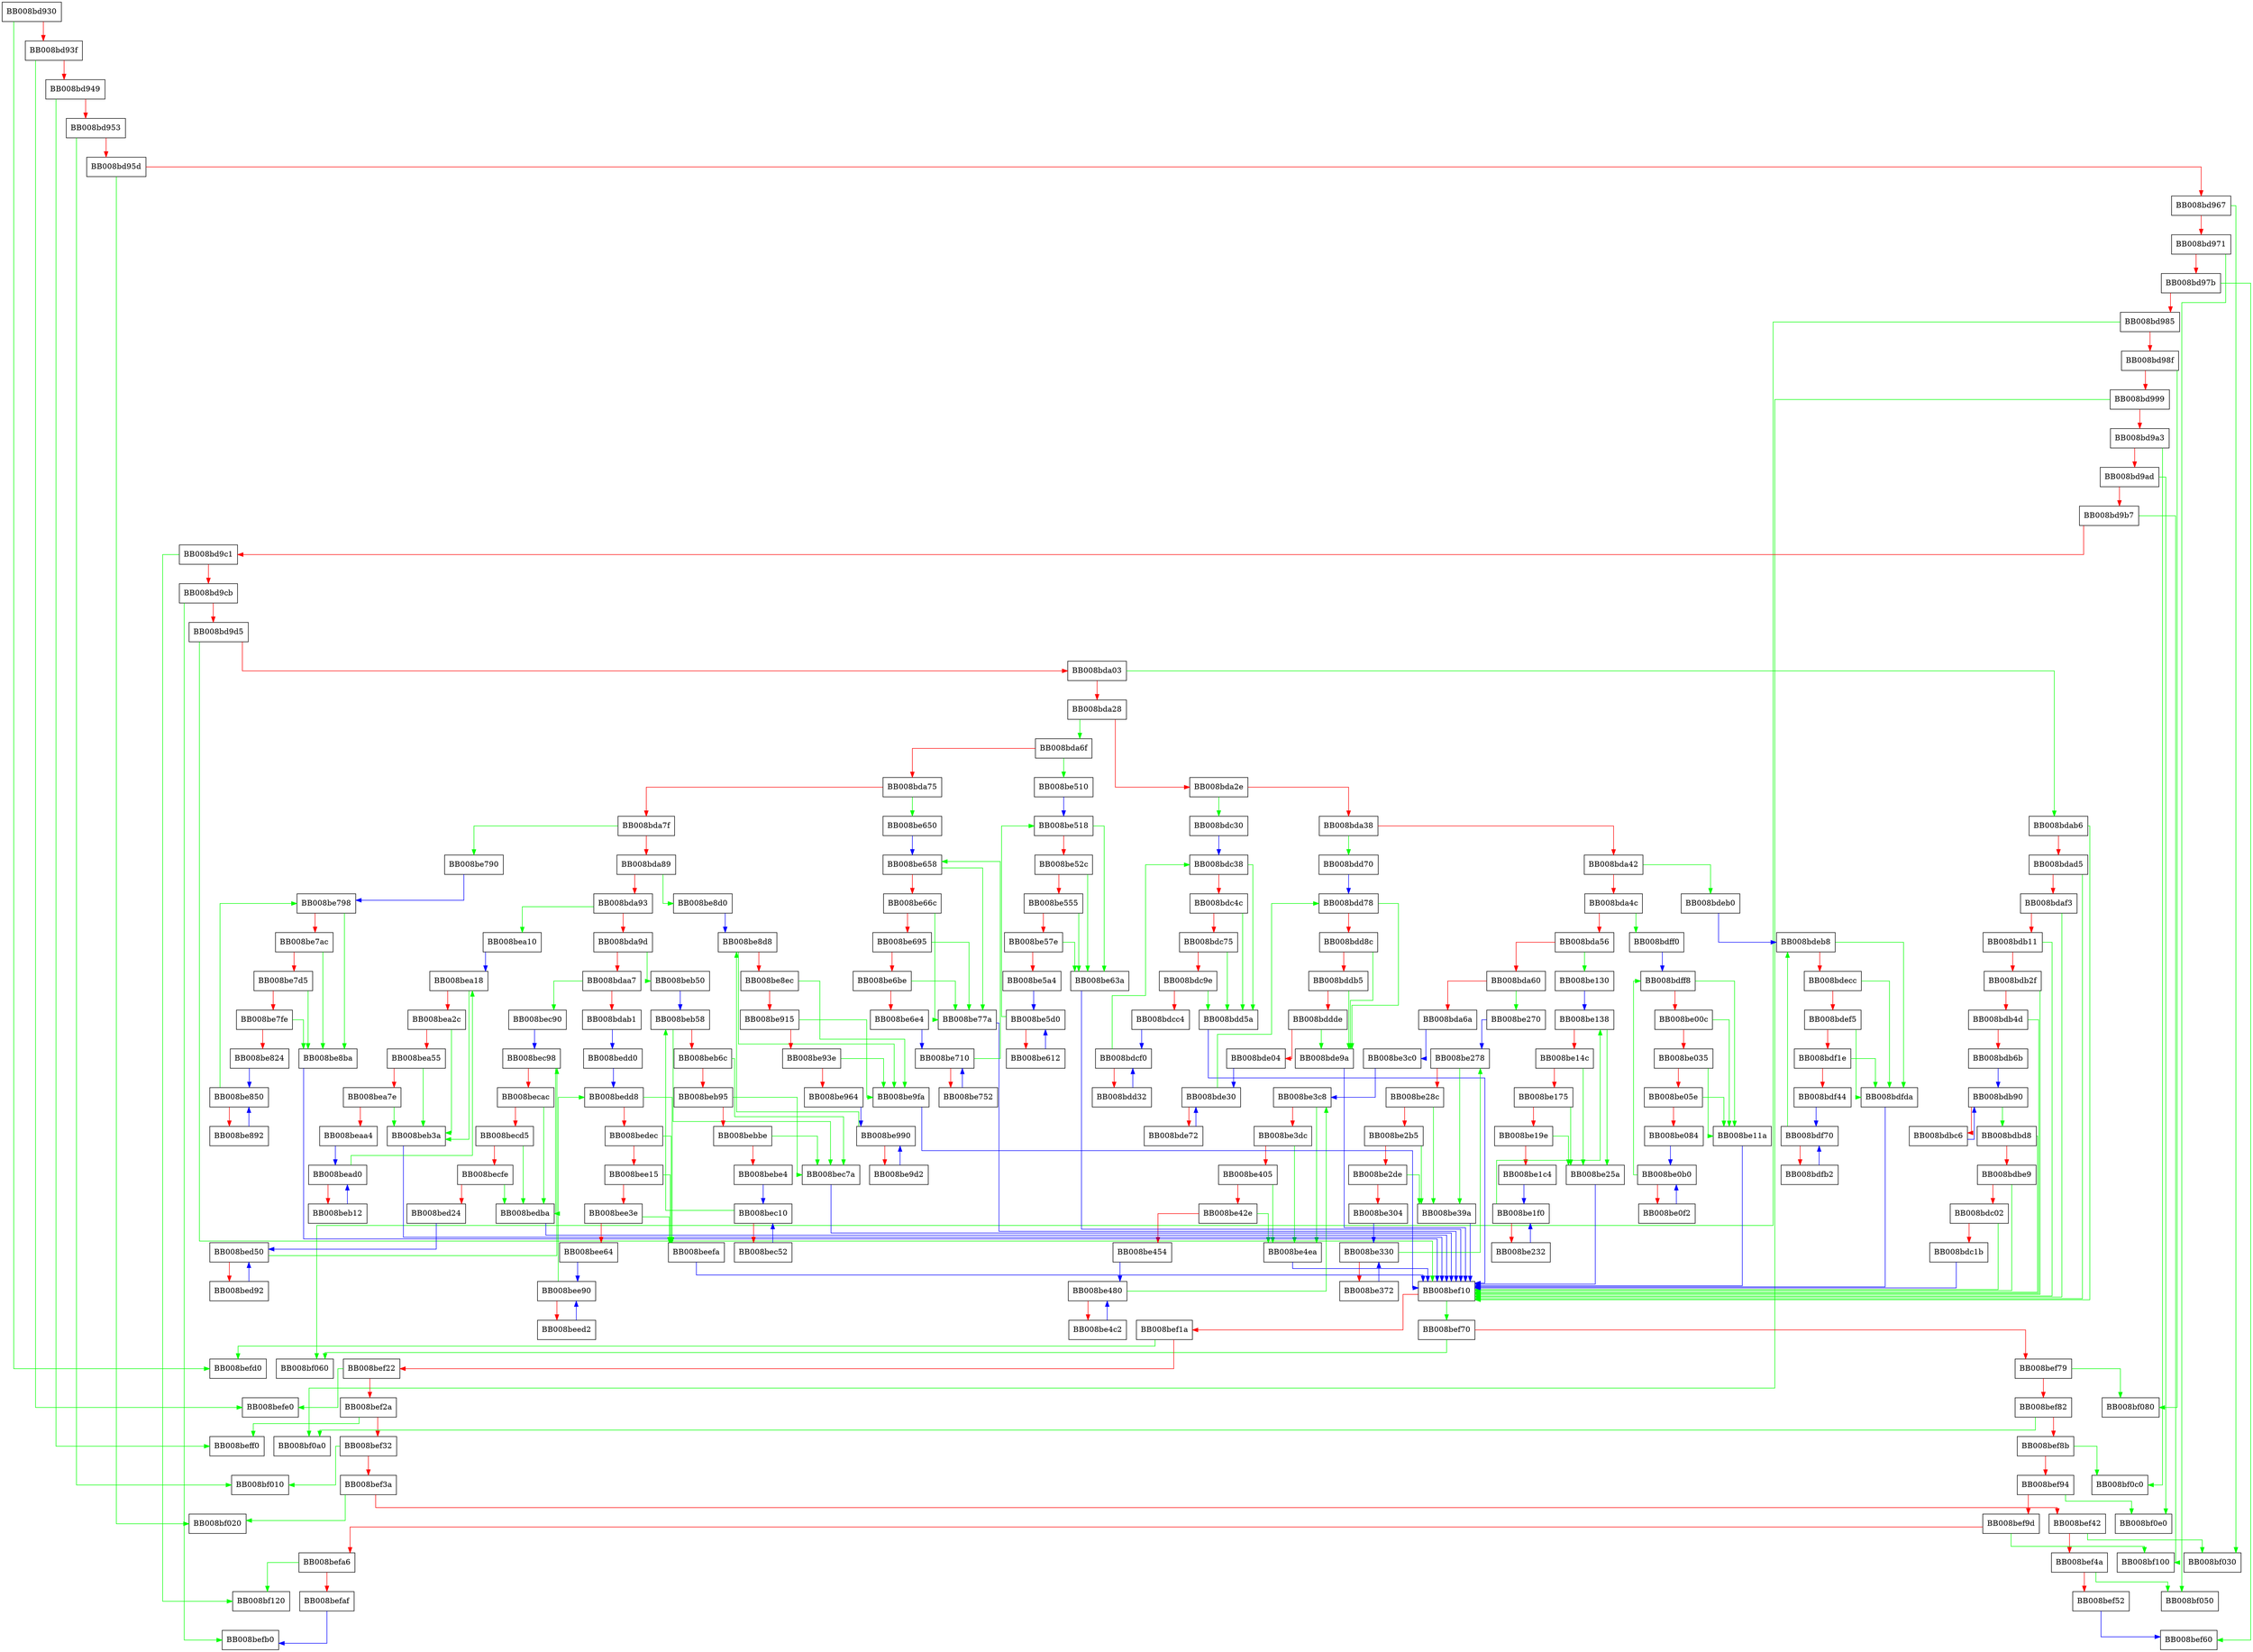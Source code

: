 digraph __stpcpy_ssse3 {
  node [shape="box"];
  graph [splines=ortho];
  BB008bd930 -> BB008befd0 [color="green"];
  BB008bd930 -> BB008bd93f [color="red"];
  BB008bd93f -> BB008befe0 [color="green"];
  BB008bd93f -> BB008bd949 [color="red"];
  BB008bd949 -> BB008beff0 [color="green"];
  BB008bd949 -> BB008bd953 [color="red"];
  BB008bd953 -> BB008bf010 [color="green"];
  BB008bd953 -> BB008bd95d [color="red"];
  BB008bd95d -> BB008bf020 [color="green"];
  BB008bd95d -> BB008bd967 [color="red"];
  BB008bd967 -> BB008bf030 [color="green"];
  BB008bd967 -> BB008bd971 [color="red"];
  BB008bd971 -> BB008bf050 [color="green"];
  BB008bd971 -> BB008bd97b [color="red"];
  BB008bd97b -> BB008bef60 [color="green"];
  BB008bd97b -> BB008bd985 [color="red"];
  BB008bd985 -> BB008bf060 [color="green"];
  BB008bd985 -> BB008bd98f [color="red"];
  BB008bd98f -> BB008bf080 [color="green"];
  BB008bd98f -> BB008bd999 [color="red"];
  BB008bd999 -> BB008bf0a0 [color="green"];
  BB008bd999 -> BB008bd9a3 [color="red"];
  BB008bd9a3 -> BB008bf0c0 [color="green"];
  BB008bd9a3 -> BB008bd9ad [color="red"];
  BB008bd9ad -> BB008bf0e0 [color="green"];
  BB008bd9ad -> BB008bd9b7 [color="red"];
  BB008bd9b7 -> BB008bf100 [color="green"];
  BB008bd9b7 -> BB008bd9c1 [color="red"];
  BB008bd9c1 -> BB008bf120 [color="green"];
  BB008bd9c1 -> BB008bd9cb [color="red"];
  BB008bd9cb -> BB008befb0 [color="green"];
  BB008bd9cb -> BB008bd9d5 [color="red"];
  BB008bd9d5 -> BB008bef10 [color="green"];
  BB008bd9d5 -> BB008bda03 [color="red"];
  BB008bda03 -> BB008bdab6 [color="green"];
  BB008bda03 -> BB008bda28 [color="red"];
  BB008bda28 -> BB008bda6f [color="green"];
  BB008bda28 -> BB008bda2e [color="red"];
  BB008bda2e -> BB008bdc30 [color="green"];
  BB008bda2e -> BB008bda38 [color="red"];
  BB008bda38 -> BB008bdd70 [color="green"];
  BB008bda38 -> BB008bda42 [color="red"];
  BB008bda42 -> BB008bdeb0 [color="green"];
  BB008bda42 -> BB008bda4c [color="red"];
  BB008bda4c -> BB008bdff0 [color="green"];
  BB008bda4c -> BB008bda56 [color="red"];
  BB008bda56 -> BB008be130 [color="green"];
  BB008bda56 -> BB008bda60 [color="red"];
  BB008bda60 -> BB008be270 [color="green"];
  BB008bda60 -> BB008bda6a [color="red"];
  BB008bda6a -> BB008be3c0 [color="blue"];
  BB008bda6f -> BB008be510 [color="green"];
  BB008bda6f -> BB008bda75 [color="red"];
  BB008bda75 -> BB008be650 [color="green"];
  BB008bda75 -> BB008bda7f [color="red"];
  BB008bda7f -> BB008be790 [color="green"];
  BB008bda7f -> BB008bda89 [color="red"];
  BB008bda89 -> BB008be8d0 [color="green"];
  BB008bda89 -> BB008bda93 [color="red"];
  BB008bda93 -> BB008bea10 [color="green"];
  BB008bda93 -> BB008bda9d [color="red"];
  BB008bda9d -> BB008beb50 [color="green"];
  BB008bda9d -> BB008bdaa7 [color="red"];
  BB008bdaa7 -> BB008bec90 [color="green"];
  BB008bdaa7 -> BB008bdab1 [color="red"];
  BB008bdab1 -> BB008bedd0 [color="blue"];
  BB008bdab6 -> BB008bef10 [color="green"];
  BB008bdab6 -> BB008bdad5 [color="red"];
  BB008bdad5 -> BB008bef10 [color="green"];
  BB008bdad5 -> BB008bdaf3 [color="red"];
  BB008bdaf3 -> BB008bef10 [color="green"];
  BB008bdaf3 -> BB008bdb11 [color="red"];
  BB008bdb11 -> BB008bef10 [color="green"];
  BB008bdb11 -> BB008bdb2f [color="red"];
  BB008bdb2f -> BB008bef10 [color="green"];
  BB008bdb2f -> BB008bdb4d [color="red"];
  BB008bdb4d -> BB008bef10 [color="green"];
  BB008bdb4d -> BB008bdb6b [color="red"];
  BB008bdb6b -> BB008bdb90 [color="blue"];
  BB008bdb90 -> BB008bdbd8 [color="green"];
  BB008bdb90 -> BB008bdbc6 [color="red"];
  BB008bdbc6 -> BB008bdb90 [color="blue"];
  BB008bdbd8 -> BB008bef10 [color="green"];
  BB008bdbd8 -> BB008bdbe9 [color="red"];
  BB008bdbe9 -> BB008bef10 [color="green"];
  BB008bdbe9 -> BB008bdc02 [color="red"];
  BB008bdc02 -> BB008bef10 [color="green"];
  BB008bdc02 -> BB008bdc1b [color="red"];
  BB008bdc1b -> BB008bef10 [color="blue"];
  BB008bdc30 -> BB008bdc38 [color="blue"];
  BB008bdc38 -> BB008bdd5a [color="green"];
  BB008bdc38 -> BB008bdc4c [color="red"];
  BB008bdc4c -> BB008bdd5a [color="green"];
  BB008bdc4c -> BB008bdc75 [color="red"];
  BB008bdc75 -> BB008bdd5a [color="green"];
  BB008bdc75 -> BB008bdc9e [color="red"];
  BB008bdc9e -> BB008bdd5a [color="green"];
  BB008bdc9e -> BB008bdcc4 [color="red"];
  BB008bdcc4 -> BB008bdcf0 [color="blue"];
  BB008bdcf0 -> BB008bdc38 [color="green"];
  BB008bdcf0 -> BB008bdd32 [color="red"];
  BB008bdd32 -> BB008bdcf0 [color="blue"];
  BB008bdd5a -> BB008bef10 [color="blue"];
  BB008bdd70 -> BB008bdd78 [color="blue"];
  BB008bdd78 -> BB008bde9a [color="green"];
  BB008bdd78 -> BB008bdd8c [color="red"];
  BB008bdd8c -> BB008bde9a [color="green"];
  BB008bdd8c -> BB008bddb5 [color="red"];
  BB008bddb5 -> BB008bde9a [color="green"];
  BB008bddb5 -> BB008bddde [color="red"];
  BB008bddde -> BB008bde9a [color="green"];
  BB008bddde -> BB008bde04 [color="red"];
  BB008bde04 -> BB008bde30 [color="blue"];
  BB008bde30 -> BB008bdd78 [color="green"];
  BB008bde30 -> BB008bde72 [color="red"];
  BB008bde72 -> BB008bde30 [color="blue"];
  BB008bde9a -> BB008bef10 [color="blue"];
  BB008bdeb0 -> BB008bdeb8 [color="blue"];
  BB008bdeb8 -> BB008bdfda [color="green"];
  BB008bdeb8 -> BB008bdecc [color="red"];
  BB008bdecc -> BB008bdfda [color="green"];
  BB008bdecc -> BB008bdef5 [color="red"];
  BB008bdef5 -> BB008bdfda [color="green"];
  BB008bdef5 -> BB008bdf1e [color="red"];
  BB008bdf1e -> BB008bdfda [color="green"];
  BB008bdf1e -> BB008bdf44 [color="red"];
  BB008bdf44 -> BB008bdf70 [color="blue"];
  BB008bdf70 -> BB008bdeb8 [color="green"];
  BB008bdf70 -> BB008bdfb2 [color="red"];
  BB008bdfb2 -> BB008bdf70 [color="blue"];
  BB008bdfda -> BB008bef10 [color="blue"];
  BB008bdff0 -> BB008bdff8 [color="blue"];
  BB008bdff8 -> BB008be11a [color="green"];
  BB008bdff8 -> BB008be00c [color="red"];
  BB008be00c -> BB008be11a [color="green"];
  BB008be00c -> BB008be035 [color="red"];
  BB008be035 -> BB008be11a [color="green"];
  BB008be035 -> BB008be05e [color="red"];
  BB008be05e -> BB008be11a [color="green"];
  BB008be05e -> BB008be084 [color="red"];
  BB008be084 -> BB008be0b0 [color="blue"];
  BB008be0b0 -> BB008bdff8 [color="green"];
  BB008be0b0 -> BB008be0f2 [color="red"];
  BB008be0f2 -> BB008be0b0 [color="blue"];
  BB008be11a -> BB008bef10 [color="blue"];
  BB008be130 -> BB008be138 [color="blue"];
  BB008be138 -> BB008be25a [color="green"];
  BB008be138 -> BB008be14c [color="red"];
  BB008be14c -> BB008be25a [color="green"];
  BB008be14c -> BB008be175 [color="red"];
  BB008be175 -> BB008be25a [color="green"];
  BB008be175 -> BB008be19e [color="red"];
  BB008be19e -> BB008be25a [color="green"];
  BB008be19e -> BB008be1c4 [color="red"];
  BB008be1c4 -> BB008be1f0 [color="blue"];
  BB008be1f0 -> BB008be138 [color="green"];
  BB008be1f0 -> BB008be232 [color="red"];
  BB008be232 -> BB008be1f0 [color="blue"];
  BB008be25a -> BB008bef10 [color="blue"];
  BB008be270 -> BB008be278 [color="blue"];
  BB008be278 -> BB008be39a [color="green"];
  BB008be278 -> BB008be28c [color="red"];
  BB008be28c -> BB008be39a [color="green"];
  BB008be28c -> BB008be2b5 [color="red"];
  BB008be2b5 -> BB008be39a [color="green"];
  BB008be2b5 -> BB008be2de [color="red"];
  BB008be2de -> BB008be39a [color="green"];
  BB008be2de -> BB008be304 [color="red"];
  BB008be304 -> BB008be330 [color="blue"];
  BB008be330 -> BB008be278 [color="green"];
  BB008be330 -> BB008be372 [color="red"];
  BB008be372 -> BB008be330 [color="blue"];
  BB008be39a -> BB008bef10 [color="blue"];
  BB008be3c0 -> BB008be3c8 [color="blue"];
  BB008be3c8 -> BB008be4ea [color="green"];
  BB008be3c8 -> BB008be3dc [color="red"];
  BB008be3dc -> BB008be4ea [color="green"];
  BB008be3dc -> BB008be405 [color="red"];
  BB008be405 -> BB008be4ea [color="green"];
  BB008be405 -> BB008be42e [color="red"];
  BB008be42e -> BB008be4ea [color="green"];
  BB008be42e -> BB008be454 [color="red"];
  BB008be454 -> BB008be480 [color="blue"];
  BB008be480 -> BB008be3c8 [color="green"];
  BB008be480 -> BB008be4c2 [color="red"];
  BB008be4c2 -> BB008be480 [color="blue"];
  BB008be4ea -> BB008bef10 [color="blue"];
  BB008be510 -> BB008be518 [color="blue"];
  BB008be518 -> BB008be63a [color="green"];
  BB008be518 -> BB008be52c [color="red"];
  BB008be52c -> BB008be63a [color="green"];
  BB008be52c -> BB008be555 [color="red"];
  BB008be555 -> BB008be63a [color="green"];
  BB008be555 -> BB008be57e [color="red"];
  BB008be57e -> BB008be63a [color="green"];
  BB008be57e -> BB008be5a4 [color="red"];
  BB008be5a4 -> BB008be5d0 [color="blue"];
  BB008be5d0 -> BB008be518 [color="green"];
  BB008be5d0 -> BB008be612 [color="red"];
  BB008be612 -> BB008be5d0 [color="blue"];
  BB008be63a -> BB008bef10 [color="blue"];
  BB008be650 -> BB008be658 [color="blue"];
  BB008be658 -> BB008be77a [color="green"];
  BB008be658 -> BB008be66c [color="red"];
  BB008be66c -> BB008be77a [color="green"];
  BB008be66c -> BB008be695 [color="red"];
  BB008be695 -> BB008be77a [color="green"];
  BB008be695 -> BB008be6be [color="red"];
  BB008be6be -> BB008be77a [color="green"];
  BB008be6be -> BB008be6e4 [color="red"];
  BB008be6e4 -> BB008be710 [color="blue"];
  BB008be710 -> BB008be658 [color="green"];
  BB008be710 -> BB008be752 [color="red"];
  BB008be752 -> BB008be710 [color="blue"];
  BB008be77a -> BB008bef10 [color="blue"];
  BB008be790 -> BB008be798 [color="blue"];
  BB008be798 -> BB008be8ba [color="green"];
  BB008be798 -> BB008be7ac [color="red"];
  BB008be7ac -> BB008be8ba [color="green"];
  BB008be7ac -> BB008be7d5 [color="red"];
  BB008be7d5 -> BB008be8ba [color="green"];
  BB008be7d5 -> BB008be7fe [color="red"];
  BB008be7fe -> BB008be8ba [color="green"];
  BB008be7fe -> BB008be824 [color="red"];
  BB008be824 -> BB008be850 [color="blue"];
  BB008be850 -> BB008be798 [color="green"];
  BB008be850 -> BB008be892 [color="red"];
  BB008be892 -> BB008be850 [color="blue"];
  BB008be8ba -> BB008bef10 [color="blue"];
  BB008be8d0 -> BB008be8d8 [color="blue"];
  BB008be8d8 -> BB008be9fa [color="green"];
  BB008be8d8 -> BB008be8ec [color="red"];
  BB008be8ec -> BB008be9fa [color="green"];
  BB008be8ec -> BB008be915 [color="red"];
  BB008be915 -> BB008be9fa [color="green"];
  BB008be915 -> BB008be93e [color="red"];
  BB008be93e -> BB008be9fa [color="green"];
  BB008be93e -> BB008be964 [color="red"];
  BB008be964 -> BB008be990 [color="blue"];
  BB008be990 -> BB008be8d8 [color="green"];
  BB008be990 -> BB008be9d2 [color="red"];
  BB008be9d2 -> BB008be990 [color="blue"];
  BB008be9fa -> BB008bef10 [color="blue"];
  BB008bea10 -> BB008bea18 [color="blue"];
  BB008bea18 -> BB008beb3a [color="green"];
  BB008bea18 -> BB008bea2c [color="red"];
  BB008bea2c -> BB008beb3a [color="green"];
  BB008bea2c -> BB008bea55 [color="red"];
  BB008bea55 -> BB008beb3a [color="green"];
  BB008bea55 -> BB008bea7e [color="red"];
  BB008bea7e -> BB008beb3a [color="green"];
  BB008bea7e -> BB008beaa4 [color="red"];
  BB008beaa4 -> BB008bead0 [color="blue"];
  BB008bead0 -> BB008bea18 [color="green"];
  BB008bead0 -> BB008beb12 [color="red"];
  BB008beb12 -> BB008bead0 [color="blue"];
  BB008beb3a -> BB008bef10 [color="blue"];
  BB008beb50 -> BB008beb58 [color="blue"];
  BB008beb58 -> BB008bec7a [color="green"];
  BB008beb58 -> BB008beb6c [color="red"];
  BB008beb6c -> BB008bec7a [color="green"];
  BB008beb6c -> BB008beb95 [color="red"];
  BB008beb95 -> BB008bec7a [color="green"];
  BB008beb95 -> BB008bebbe [color="red"];
  BB008bebbe -> BB008bec7a [color="green"];
  BB008bebbe -> BB008bebe4 [color="red"];
  BB008bebe4 -> BB008bec10 [color="blue"];
  BB008bec10 -> BB008beb58 [color="green"];
  BB008bec10 -> BB008bec52 [color="red"];
  BB008bec52 -> BB008bec10 [color="blue"];
  BB008bec7a -> BB008bef10 [color="blue"];
  BB008bec90 -> BB008bec98 [color="blue"];
  BB008bec98 -> BB008bedba [color="green"];
  BB008bec98 -> BB008becac [color="red"];
  BB008becac -> BB008bedba [color="green"];
  BB008becac -> BB008becd5 [color="red"];
  BB008becd5 -> BB008bedba [color="green"];
  BB008becd5 -> BB008becfe [color="red"];
  BB008becfe -> BB008bedba [color="green"];
  BB008becfe -> BB008bed24 [color="red"];
  BB008bed24 -> BB008bed50 [color="blue"];
  BB008bed50 -> BB008bec98 [color="green"];
  BB008bed50 -> BB008bed92 [color="red"];
  BB008bed92 -> BB008bed50 [color="blue"];
  BB008bedba -> BB008bef10 [color="blue"];
  BB008bedd0 -> BB008bedd8 [color="blue"];
  BB008bedd8 -> BB008beefa [color="green"];
  BB008bedd8 -> BB008bedec [color="red"];
  BB008bedec -> BB008beefa [color="green"];
  BB008bedec -> BB008bee15 [color="red"];
  BB008bee15 -> BB008beefa [color="green"];
  BB008bee15 -> BB008bee3e [color="red"];
  BB008bee3e -> BB008beefa [color="green"];
  BB008bee3e -> BB008bee64 [color="red"];
  BB008bee64 -> BB008bee90 [color="blue"];
  BB008bee90 -> BB008bedd8 [color="green"];
  BB008bee90 -> BB008beed2 [color="red"];
  BB008beed2 -> BB008bee90 [color="blue"];
  BB008beefa -> BB008bef10 [color="blue"];
  BB008bef10 -> BB008bef70 [color="green"];
  BB008bef10 -> BB008bef1a [color="red"];
  BB008bef1a -> BB008befd0 [color="green"];
  BB008bef1a -> BB008bef22 [color="red"];
  BB008bef22 -> BB008befe0 [color="green"];
  BB008bef22 -> BB008bef2a [color="red"];
  BB008bef2a -> BB008beff0 [color="green"];
  BB008bef2a -> BB008bef32 [color="red"];
  BB008bef32 -> BB008bf010 [color="green"];
  BB008bef32 -> BB008bef3a [color="red"];
  BB008bef3a -> BB008bf020 [color="green"];
  BB008bef3a -> BB008bef42 [color="red"];
  BB008bef42 -> BB008bf030 [color="green"];
  BB008bef42 -> BB008bef4a [color="red"];
  BB008bef4a -> BB008bf050 [color="green"];
  BB008bef4a -> BB008bef52 [color="red"];
  BB008bef52 -> BB008bef60 [color="blue"];
  BB008bef70 -> BB008bf060 [color="green"];
  BB008bef70 -> BB008bef79 [color="red"];
  BB008bef79 -> BB008bf080 [color="green"];
  BB008bef79 -> BB008bef82 [color="red"];
  BB008bef82 -> BB008bf0a0 [color="green"];
  BB008bef82 -> BB008bef8b [color="red"];
  BB008bef8b -> BB008bf0c0 [color="green"];
  BB008bef8b -> BB008bef94 [color="red"];
  BB008bef94 -> BB008bf0e0 [color="green"];
  BB008bef94 -> BB008bef9d [color="red"];
  BB008bef9d -> BB008bf100 [color="green"];
  BB008bef9d -> BB008befa6 [color="red"];
  BB008befa6 -> BB008bf120 [color="green"];
  BB008befa6 -> BB008befaf [color="red"];
  BB008befaf -> BB008befb0 [color="blue"];
}